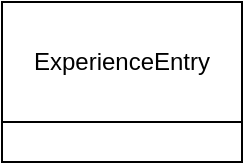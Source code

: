 <mxfile version="20.8.16" type="device"><diagram name="Page-1" id="vo4-aH7jEXiNh8RsOrA8"><mxGraphModel dx="457" dy="527" grid="1" gridSize="10" guides="1" tooltips="1" connect="1" arrows="1" fold="1" page="1" pageScale="1" pageWidth="850" pageHeight="1100" math="0" shadow="0"><root><mxCell id="0"/><mxCell id="1" parent="0"/><mxCell id="1F7HYicg7t4lSmksv2l2-1" value="ExperienceEntry" style="rounded=0;whiteSpace=wrap;html=1;" vertex="1" parent="1"><mxGeometry x="120" y="300" width="120" height="60" as="geometry"/></mxCell><mxCell id="1F7HYicg7t4lSmksv2l2-2" value="" style="rounded=0;whiteSpace=wrap;html=1;" vertex="1" parent="1"><mxGeometry x="120" y="360" width="120" height="20" as="geometry"/></mxCell></root></mxGraphModel></diagram></mxfile>